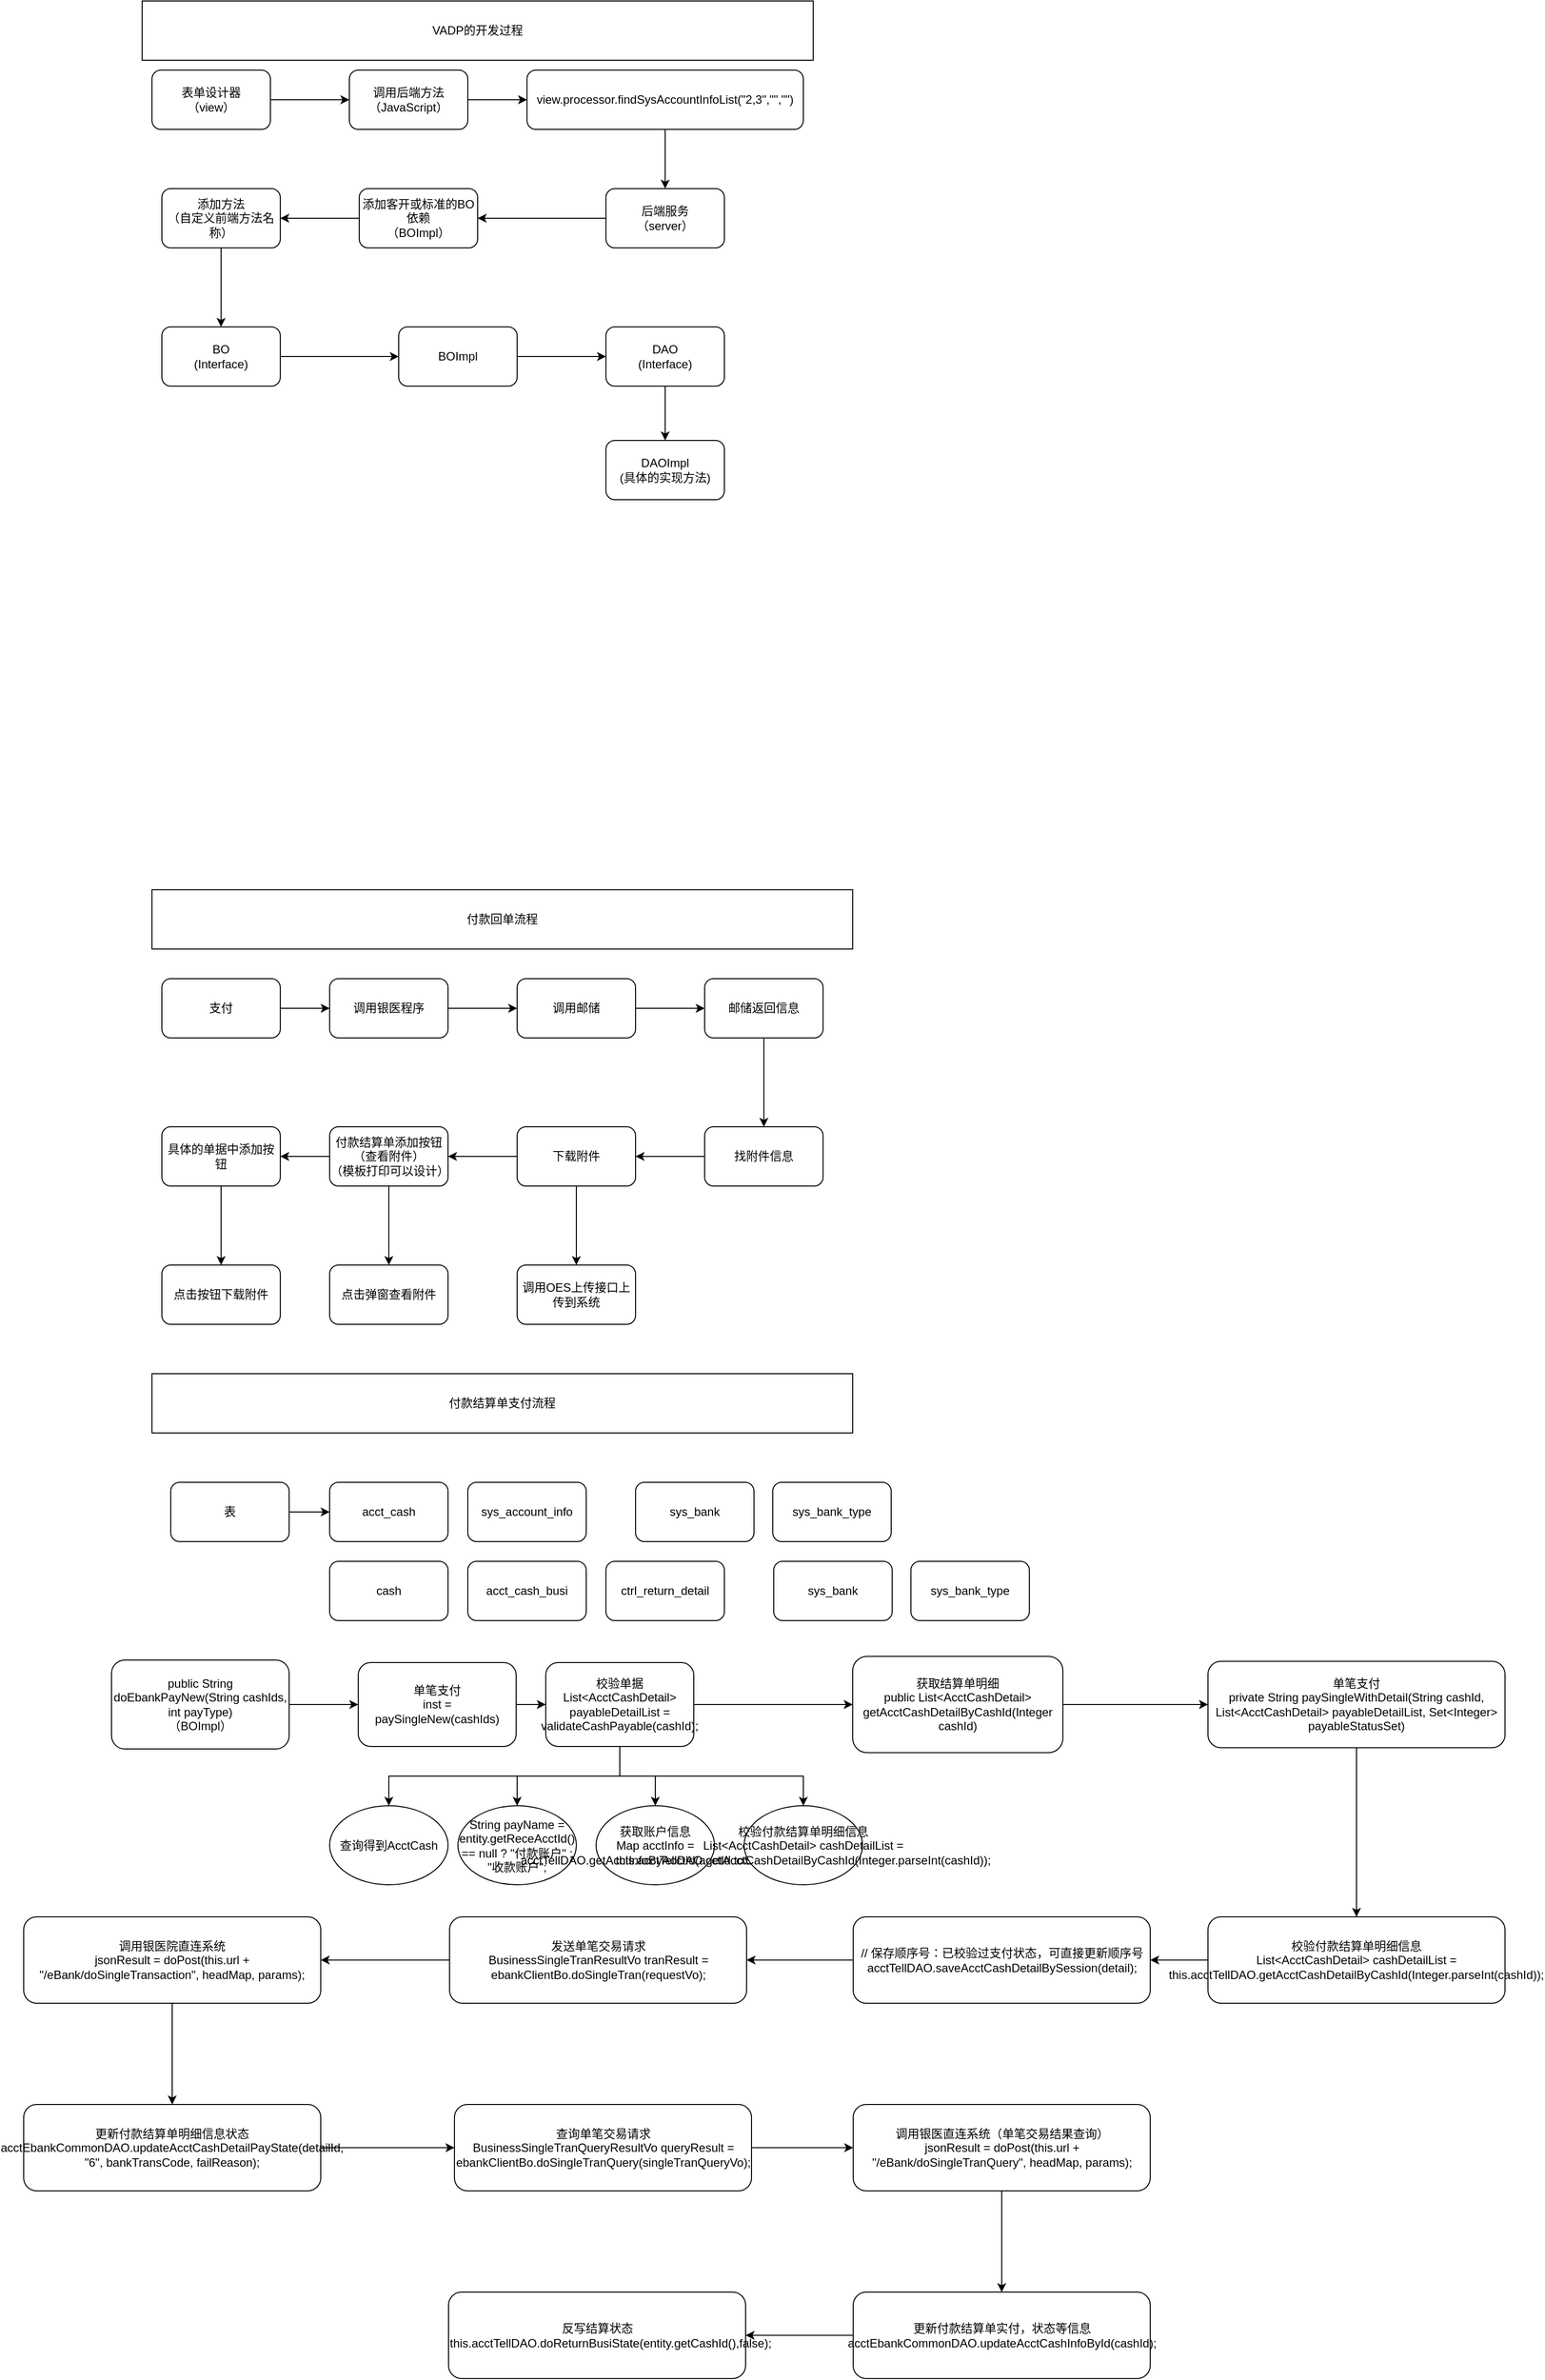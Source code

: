 <mxfile version="27.1.6">
  <diagram name="第 1 页" id="vPlIOLLUKM6bT6ggozFT">
    <mxGraphModel dx="1804" dy="514" grid="1" gridSize="10" guides="1" tooltips="1" connect="1" arrows="1" fold="1" page="1" pageScale="1" pageWidth="827" pageHeight="1169" math="0" shadow="0">
      <root>
        <mxCell id="0" />
        <mxCell id="1" parent="0" />
        <mxCell id="W-skbeQEMJc8F4TyrRdm-3" style="edgeStyle=orthogonalEdgeStyle;rounded=0;orthogonalLoop=1;jettySize=auto;html=1;exitX=1;exitY=0.5;exitDx=0;exitDy=0;entryX=0;entryY=0.5;entryDx=0;entryDy=0;" parent="1" source="W-skbeQEMJc8F4TyrRdm-1" target="W-skbeQEMJc8F4TyrRdm-2" edge="1">
          <mxGeometry relative="1" as="geometry" />
        </mxCell>
        <mxCell id="W-skbeQEMJc8F4TyrRdm-1" value="&lt;div&gt;表单设计器&lt;/div&gt;&lt;div&gt;（&lt;span style=&quot;background-color: transparent; color: light-dark(rgb(0, 0, 0), rgb(255, 255, 255));&quot;&gt;view&lt;/span&gt;&lt;span style=&quot;background-color: transparent; color: light-dark(rgb(0, 0, 0), rgb(255, 255, 255));&quot;&gt;）&lt;/span&gt;&lt;/div&gt;" style="rounded=1;whiteSpace=wrap;html=1;" parent="1" vertex="1">
          <mxGeometry x="60" y="180" width="120" height="60" as="geometry" />
        </mxCell>
        <mxCell id="W-skbeQEMJc8F4TyrRdm-5" style="edgeStyle=orthogonalEdgeStyle;rounded=0;orthogonalLoop=1;jettySize=auto;html=1;exitX=1;exitY=0.5;exitDx=0;exitDy=0;entryX=0;entryY=0.5;entryDx=0;entryDy=0;" parent="1" source="W-skbeQEMJc8F4TyrRdm-2" target="W-skbeQEMJc8F4TyrRdm-4" edge="1">
          <mxGeometry relative="1" as="geometry" />
        </mxCell>
        <mxCell id="W-skbeQEMJc8F4TyrRdm-2" value="&lt;div&gt;调用后端方法&lt;/div&gt;&lt;div&gt;（&lt;span style=&quot;background-color: transparent; color: light-dark(rgb(0, 0, 0), rgb(255, 255, 255));&quot;&gt;JavaScript&lt;/span&gt;&lt;span style=&quot;background-color: transparent; color: light-dark(rgb(0, 0, 0), rgb(255, 255, 255));&quot;&gt;）&lt;/span&gt;&lt;/div&gt;" style="rounded=1;whiteSpace=wrap;html=1;" parent="1" vertex="1">
          <mxGeometry x="260" y="180" width="120" height="60" as="geometry" />
        </mxCell>
        <mxCell id="W-skbeQEMJc8F4TyrRdm-7" style="edgeStyle=orthogonalEdgeStyle;rounded=0;orthogonalLoop=1;jettySize=auto;html=1;exitX=0.5;exitY=1;exitDx=0;exitDy=0;entryX=0.5;entryY=0;entryDx=0;entryDy=0;" parent="1" source="W-skbeQEMJc8F4TyrRdm-4" target="W-skbeQEMJc8F4TyrRdm-6" edge="1">
          <mxGeometry relative="1" as="geometry" />
        </mxCell>
        <mxCell id="W-skbeQEMJc8F4TyrRdm-4" value="view.processor.findSysAccountInfoList(&quot;2,3&quot;,&quot;&quot;,&quot;&quot;)" style="rounded=1;whiteSpace=wrap;html=1;" parent="1" vertex="1">
          <mxGeometry x="440" y="180" width="280" height="60" as="geometry" />
        </mxCell>
        <mxCell id="W-skbeQEMJc8F4TyrRdm-11" style="edgeStyle=orthogonalEdgeStyle;rounded=0;orthogonalLoop=1;jettySize=auto;html=1;exitX=0;exitY=0.5;exitDx=0;exitDy=0;entryX=1;entryY=0.5;entryDx=0;entryDy=0;" parent="1" source="W-skbeQEMJc8F4TyrRdm-6" target="W-skbeQEMJc8F4TyrRdm-10" edge="1">
          <mxGeometry relative="1" as="geometry" />
        </mxCell>
        <mxCell id="W-skbeQEMJc8F4TyrRdm-6" value="后端服务&lt;br&gt;（server）" style="rounded=1;whiteSpace=wrap;html=1;" parent="1" vertex="1">
          <mxGeometry x="520" y="300" width="120" height="60" as="geometry" />
        </mxCell>
        <mxCell id="W-skbeQEMJc8F4TyrRdm-17" style="edgeStyle=orthogonalEdgeStyle;rounded=0;orthogonalLoop=1;jettySize=auto;html=1;exitX=0.5;exitY=1;exitDx=0;exitDy=0;entryX=0.5;entryY=0;entryDx=0;entryDy=0;" parent="1" source="W-skbeQEMJc8F4TyrRdm-8" target="W-skbeQEMJc8F4TyrRdm-13" edge="1">
          <mxGeometry relative="1" as="geometry" />
        </mxCell>
        <mxCell id="W-skbeQEMJc8F4TyrRdm-8" value="添加方法&lt;div&gt;（自定义前端方法名称）&lt;/div&gt;" style="rounded=1;whiteSpace=wrap;html=1;" parent="1" vertex="1">
          <mxGeometry x="70" y="300" width="120" height="60" as="geometry" />
        </mxCell>
        <mxCell id="W-skbeQEMJc8F4TyrRdm-12" style="edgeStyle=orthogonalEdgeStyle;rounded=0;orthogonalLoop=1;jettySize=auto;html=1;exitX=0;exitY=0.5;exitDx=0;exitDy=0;entryX=1;entryY=0.5;entryDx=0;entryDy=0;" parent="1" source="W-skbeQEMJc8F4TyrRdm-10" target="W-skbeQEMJc8F4TyrRdm-8" edge="1">
          <mxGeometry relative="1" as="geometry" />
        </mxCell>
        <mxCell id="W-skbeQEMJc8F4TyrRdm-10" value="添加客开或标准的BO依赖&lt;br&gt;（BOImpl）" style="rounded=1;whiteSpace=wrap;html=1;" parent="1" vertex="1">
          <mxGeometry x="270" y="300" width="120" height="60" as="geometry" />
        </mxCell>
        <mxCell id="W-skbeQEMJc8F4TyrRdm-18" style="edgeStyle=orthogonalEdgeStyle;rounded=0;orthogonalLoop=1;jettySize=auto;html=1;exitX=1;exitY=0.5;exitDx=0;exitDy=0;entryX=0;entryY=0.5;entryDx=0;entryDy=0;" parent="1" source="W-skbeQEMJc8F4TyrRdm-13" target="W-skbeQEMJc8F4TyrRdm-14" edge="1">
          <mxGeometry relative="1" as="geometry" />
        </mxCell>
        <mxCell id="W-skbeQEMJc8F4TyrRdm-13" value="BO&lt;div&gt;(Interface)&lt;/div&gt;" style="rounded=1;whiteSpace=wrap;html=1;" parent="1" vertex="1">
          <mxGeometry x="70" y="440" width="120" height="60" as="geometry" />
        </mxCell>
        <mxCell id="W-skbeQEMJc8F4TyrRdm-19" style="edgeStyle=orthogonalEdgeStyle;rounded=0;orthogonalLoop=1;jettySize=auto;html=1;exitX=1;exitY=0.5;exitDx=0;exitDy=0;entryX=0;entryY=0.5;entryDx=0;entryDy=0;" parent="1" source="W-skbeQEMJc8F4TyrRdm-14" target="W-skbeQEMJc8F4TyrRdm-15" edge="1">
          <mxGeometry relative="1" as="geometry" />
        </mxCell>
        <mxCell id="W-skbeQEMJc8F4TyrRdm-14" value="BOImpl" style="rounded=1;whiteSpace=wrap;html=1;" parent="1" vertex="1">
          <mxGeometry x="310" y="440" width="120" height="60" as="geometry" />
        </mxCell>
        <mxCell id="W-skbeQEMJc8F4TyrRdm-20" style="edgeStyle=orthogonalEdgeStyle;rounded=0;orthogonalLoop=1;jettySize=auto;html=1;exitX=0.5;exitY=1;exitDx=0;exitDy=0;entryX=0.5;entryY=0;entryDx=0;entryDy=0;" parent="1" source="W-skbeQEMJc8F4TyrRdm-15" target="W-skbeQEMJc8F4TyrRdm-16" edge="1">
          <mxGeometry relative="1" as="geometry" />
        </mxCell>
        <mxCell id="W-skbeQEMJc8F4TyrRdm-15" value="DAO&lt;br&gt;&lt;div&gt;(Interface)&lt;/div&gt;" style="rounded=1;whiteSpace=wrap;html=1;" parent="1" vertex="1">
          <mxGeometry x="520" y="440" width="120" height="60" as="geometry" />
        </mxCell>
        <mxCell id="W-skbeQEMJc8F4TyrRdm-16" value="DAOImpl&lt;div&gt;(具体的实现方法)&lt;/div&gt;" style="rounded=1;whiteSpace=wrap;html=1;" parent="1" vertex="1">
          <mxGeometry x="520" y="555" width="120" height="60" as="geometry" />
        </mxCell>
        <mxCell id="W-skbeQEMJc8F4TyrRdm-21" value="VADP的开发过程" style="rounded=0;whiteSpace=wrap;html=1;" parent="1" vertex="1">
          <mxGeometry x="50" y="110" width="680" height="60" as="geometry" />
        </mxCell>
        <mxCell id="W-skbeQEMJc8F4TyrRdm-22" value="付款回单流程" style="rounded=0;whiteSpace=wrap;html=1;" parent="1" vertex="1">
          <mxGeometry x="60" y="1010" width="710" height="60" as="geometry" />
        </mxCell>
        <mxCell id="W-skbeQEMJc8F4TyrRdm-34" style="edgeStyle=orthogonalEdgeStyle;rounded=0;orthogonalLoop=1;jettySize=auto;html=1;exitX=1;exitY=0.5;exitDx=0;exitDy=0;entryX=0;entryY=0.5;entryDx=0;entryDy=0;" parent="1" source="W-skbeQEMJc8F4TyrRdm-23" target="W-skbeQEMJc8F4TyrRdm-24" edge="1">
          <mxGeometry relative="1" as="geometry" />
        </mxCell>
        <mxCell id="W-skbeQEMJc8F4TyrRdm-23" value="支付" style="rounded=1;whiteSpace=wrap;html=1;" parent="1" vertex="1">
          <mxGeometry x="70" y="1100" width="120" height="60" as="geometry" />
        </mxCell>
        <mxCell id="W-skbeQEMJc8F4TyrRdm-35" style="edgeStyle=orthogonalEdgeStyle;rounded=0;orthogonalLoop=1;jettySize=auto;html=1;exitX=1;exitY=0.5;exitDx=0;exitDy=0;entryX=0;entryY=0.5;entryDx=0;entryDy=0;" parent="1" source="W-skbeQEMJc8F4TyrRdm-24" target="W-skbeQEMJc8F4TyrRdm-26" edge="1">
          <mxGeometry relative="1" as="geometry" />
        </mxCell>
        <mxCell id="W-skbeQEMJc8F4TyrRdm-24" value="调用银医程序" style="rounded=1;whiteSpace=wrap;html=1;" parent="1" vertex="1">
          <mxGeometry x="240" y="1100" width="120" height="60" as="geometry" />
        </mxCell>
        <mxCell id="W-skbeQEMJc8F4TyrRdm-33" style="edgeStyle=orthogonalEdgeStyle;rounded=0;orthogonalLoop=1;jettySize=auto;html=1;exitX=0.5;exitY=1;exitDx=0;exitDy=0;" parent="1" source="W-skbeQEMJc8F4TyrRdm-25" target="W-skbeQEMJc8F4TyrRdm-31" edge="1">
          <mxGeometry relative="1" as="geometry" />
        </mxCell>
        <mxCell id="W-skbeQEMJc8F4TyrRdm-25" value="邮储返回信息" style="rounded=1;whiteSpace=wrap;html=1;" parent="1" vertex="1">
          <mxGeometry x="620" y="1100" width="120" height="60" as="geometry" />
        </mxCell>
        <mxCell id="W-skbeQEMJc8F4TyrRdm-36" style="edgeStyle=orthogonalEdgeStyle;rounded=0;orthogonalLoop=1;jettySize=auto;html=1;exitX=1;exitY=0.5;exitDx=0;exitDy=0;" parent="1" source="W-skbeQEMJc8F4TyrRdm-26" target="W-skbeQEMJc8F4TyrRdm-25" edge="1">
          <mxGeometry relative="1" as="geometry" />
        </mxCell>
        <mxCell id="W-skbeQEMJc8F4TyrRdm-26" value="调用邮储" style="rounded=1;whiteSpace=wrap;html=1;" parent="1" vertex="1">
          <mxGeometry x="430" y="1100" width="120" height="60" as="geometry" />
        </mxCell>
        <mxCell id="W-skbeQEMJc8F4TyrRdm-42" style="edgeStyle=orthogonalEdgeStyle;rounded=0;orthogonalLoop=1;jettySize=auto;html=1;exitX=0.5;exitY=1;exitDx=0;exitDy=0;" parent="1" source="W-skbeQEMJc8F4TyrRdm-29" target="W-skbeQEMJc8F4TyrRdm-40" edge="1">
          <mxGeometry relative="1" as="geometry" />
        </mxCell>
        <mxCell id="W-skbeQEMJc8F4TyrRdm-29" value="具体的单据中添加按钮" style="rounded=1;whiteSpace=wrap;html=1;" parent="1" vertex="1">
          <mxGeometry x="70" y="1250" width="120" height="60" as="geometry" />
        </mxCell>
        <mxCell id="W-skbeQEMJc8F4TyrRdm-39" style="edgeStyle=orthogonalEdgeStyle;rounded=0;orthogonalLoop=1;jettySize=auto;html=1;exitX=0;exitY=0.5;exitDx=0;exitDy=0;" parent="1" source="W-skbeQEMJc8F4TyrRdm-30" target="W-skbeQEMJc8F4TyrRdm-29" edge="1">
          <mxGeometry relative="1" as="geometry" />
        </mxCell>
        <mxCell id="W-skbeQEMJc8F4TyrRdm-45" style="edgeStyle=orthogonalEdgeStyle;rounded=0;orthogonalLoop=1;jettySize=auto;html=1;exitX=0.5;exitY=1;exitDx=0;exitDy=0;" parent="1" source="W-skbeQEMJc8F4TyrRdm-30" target="W-skbeQEMJc8F4TyrRdm-44" edge="1">
          <mxGeometry relative="1" as="geometry" />
        </mxCell>
        <mxCell id="W-skbeQEMJc8F4TyrRdm-30" value="付款结算单添加按钮（查看附件）&lt;div&gt;（模板打印可以设计）&lt;/div&gt;" style="rounded=1;whiteSpace=wrap;html=1;" parent="1" vertex="1">
          <mxGeometry x="240" y="1250" width="120" height="60" as="geometry" />
        </mxCell>
        <mxCell id="W-skbeQEMJc8F4TyrRdm-37" style="edgeStyle=orthogonalEdgeStyle;rounded=0;orthogonalLoop=1;jettySize=auto;html=1;exitX=0;exitY=0.5;exitDx=0;exitDy=0;entryX=1;entryY=0.5;entryDx=0;entryDy=0;" parent="1" source="W-skbeQEMJc8F4TyrRdm-31" target="W-skbeQEMJc8F4TyrRdm-32" edge="1">
          <mxGeometry relative="1" as="geometry" />
        </mxCell>
        <mxCell id="W-skbeQEMJc8F4TyrRdm-31" value="找附件信息" style="rounded=1;whiteSpace=wrap;html=1;" parent="1" vertex="1">
          <mxGeometry x="620" y="1250" width="120" height="60" as="geometry" />
        </mxCell>
        <mxCell id="W-skbeQEMJc8F4TyrRdm-38" style="edgeStyle=orthogonalEdgeStyle;rounded=0;orthogonalLoop=1;jettySize=auto;html=1;exitX=0;exitY=0.5;exitDx=0;exitDy=0;" parent="1" source="W-skbeQEMJc8F4TyrRdm-32" target="W-skbeQEMJc8F4TyrRdm-30" edge="1">
          <mxGeometry relative="1" as="geometry" />
        </mxCell>
        <mxCell id="W-skbeQEMJc8F4TyrRdm-47" style="edgeStyle=orthogonalEdgeStyle;rounded=0;orthogonalLoop=1;jettySize=auto;html=1;exitX=0.5;exitY=1;exitDx=0;exitDy=0;" parent="1" source="W-skbeQEMJc8F4TyrRdm-32" target="W-skbeQEMJc8F4TyrRdm-46" edge="1">
          <mxGeometry relative="1" as="geometry" />
        </mxCell>
        <mxCell id="W-skbeQEMJc8F4TyrRdm-32" value="下载附件" style="rounded=1;whiteSpace=wrap;html=1;" parent="1" vertex="1">
          <mxGeometry x="430" y="1250" width="120" height="60" as="geometry" />
        </mxCell>
        <mxCell id="W-skbeQEMJc8F4TyrRdm-40" value="点击按钮下载附件" style="rounded=1;whiteSpace=wrap;html=1;" parent="1" vertex="1">
          <mxGeometry x="70" y="1390" width="120" height="60" as="geometry" />
        </mxCell>
        <mxCell id="W-skbeQEMJc8F4TyrRdm-44" value="点击弹窗查看附件" style="rounded=1;whiteSpace=wrap;html=1;" parent="1" vertex="1">
          <mxGeometry x="240" y="1390" width="120" height="60" as="geometry" />
        </mxCell>
        <mxCell id="W-skbeQEMJc8F4TyrRdm-46" value="调用OES上传接口上传到系统" style="rounded=1;whiteSpace=wrap;html=1;" parent="1" vertex="1">
          <mxGeometry x="430" y="1390" width="120" height="60" as="geometry" />
        </mxCell>
        <mxCell id="bUvj8TGviZVEhVeKmZVO-1" value="付款结算单支付流程" style="rounded=0;whiteSpace=wrap;html=1;" vertex="1" parent="1">
          <mxGeometry x="60" y="1500" width="710" height="60" as="geometry" />
        </mxCell>
        <mxCell id="bUvj8TGviZVEhVeKmZVO-6" style="edgeStyle=orthogonalEdgeStyle;rounded=0;orthogonalLoop=1;jettySize=auto;html=1;exitX=1;exitY=0.5;exitDx=0;exitDy=0;" edge="1" parent="1" source="bUvj8TGviZVEhVeKmZVO-2" target="bUvj8TGviZVEhVeKmZVO-3">
          <mxGeometry relative="1" as="geometry" />
        </mxCell>
        <mxCell id="bUvj8TGviZVEhVeKmZVO-2" value="public String doEbankPayNew(String cashIds, int payType)&lt;div&gt;（BOImpl）&lt;/div&gt;" style="rounded=1;whiteSpace=wrap;html=1;" vertex="1" parent="1">
          <mxGeometry x="19" y="1790" width="180" height="90" as="geometry" />
        </mxCell>
        <mxCell id="bUvj8TGviZVEhVeKmZVO-7" value="" style="edgeStyle=orthogonalEdgeStyle;rounded=0;orthogonalLoop=1;jettySize=auto;html=1;" edge="1" parent="1" source="bUvj8TGviZVEhVeKmZVO-3" target="bUvj8TGviZVEhVeKmZVO-4">
          <mxGeometry relative="1" as="geometry" />
        </mxCell>
        <mxCell id="bUvj8TGviZVEhVeKmZVO-3" value="&lt;div&gt;单笔支付&lt;/div&gt;inst = paySingleNew(cashIds)" style="rounded=1;whiteSpace=wrap;html=1;" vertex="1" parent="1">
          <mxGeometry x="269" y="1792.5" width="160" height="85" as="geometry" />
        </mxCell>
        <mxCell id="bUvj8TGviZVEhVeKmZVO-12" style="edgeStyle=orthogonalEdgeStyle;rounded=0;orthogonalLoop=1;jettySize=auto;html=1;exitX=0.5;exitY=1;exitDx=0;exitDy=0;entryX=0.5;entryY=0;entryDx=0;entryDy=0;" edge="1" parent="1" source="bUvj8TGviZVEhVeKmZVO-4" target="bUvj8TGviZVEhVeKmZVO-11">
          <mxGeometry relative="1" as="geometry" />
        </mxCell>
        <mxCell id="bUvj8TGviZVEhVeKmZVO-17" style="edgeStyle=orthogonalEdgeStyle;rounded=0;orthogonalLoop=1;jettySize=auto;html=1;exitX=0.5;exitY=1;exitDx=0;exitDy=0;entryX=0.5;entryY=0;entryDx=0;entryDy=0;" edge="1" parent="1" source="bUvj8TGviZVEhVeKmZVO-4" target="bUvj8TGviZVEhVeKmZVO-16">
          <mxGeometry relative="1" as="geometry" />
        </mxCell>
        <mxCell id="bUvj8TGviZVEhVeKmZVO-26" style="edgeStyle=orthogonalEdgeStyle;rounded=0;orthogonalLoop=1;jettySize=auto;html=1;exitX=0.5;exitY=1;exitDx=0;exitDy=0;entryX=0.5;entryY=0;entryDx=0;entryDy=0;" edge="1" parent="1" source="bUvj8TGviZVEhVeKmZVO-4" target="bUvj8TGviZVEhVeKmZVO-25">
          <mxGeometry relative="1" as="geometry" />
        </mxCell>
        <mxCell id="bUvj8TGviZVEhVeKmZVO-28" style="edgeStyle=orthogonalEdgeStyle;rounded=0;orthogonalLoop=1;jettySize=auto;html=1;exitX=0.5;exitY=1;exitDx=0;exitDy=0;" edge="1" parent="1" source="bUvj8TGviZVEhVeKmZVO-4" target="bUvj8TGviZVEhVeKmZVO-27">
          <mxGeometry relative="1" as="geometry" />
        </mxCell>
        <mxCell id="bUvj8TGviZVEhVeKmZVO-30" style="edgeStyle=orthogonalEdgeStyle;rounded=0;orthogonalLoop=1;jettySize=auto;html=1;exitX=1;exitY=0.5;exitDx=0;exitDy=0;" edge="1" parent="1" source="bUvj8TGviZVEhVeKmZVO-4" target="bUvj8TGviZVEhVeKmZVO-29">
          <mxGeometry relative="1" as="geometry" />
        </mxCell>
        <mxCell id="bUvj8TGviZVEhVeKmZVO-4" value="&lt;div&gt;校验单据&lt;/div&gt;List&amp;lt;AcctCashDetail&amp;gt; payableDetailList = validateCashPayable(cashId);" style="rounded=1;whiteSpace=wrap;html=1;" vertex="1" parent="1">
          <mxGeometry x="459" y="1792.5" width="150" height="85" as="geometry" />
        </mxCell>
        <mxCell id="bUvj8TGviZVEhVeKmZVO-24" style="edgeStyle=orthogonalEdgeStyle;rounded=0;orthogonalLoop=1;jettySize=auto;html=1;exitX=0.5;exitY=1;exitDx=0;exitDy=0;entryX=0.5;entryY=0;entryDx=0;entryDy=0;" edge="1" parent="1" source="bUvj8TGviZVEhVeKmZVO-5" target="bUvj8TGviZVEhVeKmZVO-22">
          <mxGeometry relative="1" as="geometry" />
        </mxCell>
        <mxCell id="bUvj8TGviZVEhVeKmZVO-5" value="单笔支付&lt;div&gt;private String paySingleWithDetail(String cashId, List&amp;lt;AcctCashDetail&amp;gt; payableDetailList, Set&amp;lt;Integer&amp;gt; payableStatusSet)&lt;/div&gt;" style="rounded=1;whiteSpace=wrap;html=1;" vertex="1" parent="1">
          <mxGeometry x="1130" y="1791.25" width="301" height="87.5" as="geometry" />
        </mxCell>
        <mxCell id="bUvj8TGviZVEhVeKmZVO-11" value="查询得到AcctCash" style="ellipse;whiteSpace=wrap;html=1;" vertex="1" parent="1">
          <mxGeometry x="240" y="1937.5" width="120" height="80" as="geometry" />
        </mxCell>
        <mxCell id="bUvj8TGviZVEhVeKmZVO-15" style="edgeStyle=orthogonalEdgeStyle;rounded=0;orthogonalLoop=1;jettySize=auto;html=1;exitX=1;exitY=0.5;exitDx=0;exitDy=0;entryX=0;entryY=0.5;entryDx=0;entryDy=0;" edge="1" parent="1" source="bUvj8TGviZVEhVeKmZVO-13" target="bUvj8TGviZVEhVeKmZVO-14">
          <mxGeometry relative="1" as="geometry" />
        </mxCell>
        <mxCell id="bUvj8TGviZVEhVeKmZVO-13" value="表" style="rounded=1;whiteSpace=wrap;html=1;" vertex="1" parent="1">
          <mxGeometry x="79" y="1610" width="120" height="60" as="geometry" />
        </mxCell>
        <mxCell id="bUvj8TGviZVEhVeKmZVO-14" value="acct_cash" style="rounded=1;whiteSpace=wrap;html=1;" vertex="1" parent="1">
          <mxGeometry x="240" y="1610" width="120" height="60" as="geometry" />
        </mxCell>
        <mxCell id="bUvj8TGviZVEhVeKmZVO-16" value="String payName = entity.getReceAcctId() == null ? &quot;付款账户&quot; : &quot;收款账户&quot;;" style="ellipse;whiteSpace=wrap;html=1;" vertex="1" parent="1">
          <mxGeometry x="370" y="1937.5" width="120" height="80" as="geometry" />
        </mxCell>
        <mxCell id="bUvj8TGviZVEhVeKmZVO-18" value="sys_account_info" style="rounded=1;whiteSpace=wrap;html=1;" vertex="1" parent="1">
          <mxGeometry x="380" y="1610" width="120" height="60" as="geometry" />
        </mxCell>
        <mxCell id="bUvj8TGviZVEhVeKmZVO-19" value="sys_bank" style="rounded=1;whiteSpace=wrap;html=1;" vertex="1" parent="1">
          <mxGeometry x="550" y="1610" width="120" height="60" as="geometry" />
        </mxCell>
        <mxCell id="bUvj8TGviZVEhVeKmZVO-20" value="sys_bank_type" style="rounded=1;whiteSpace=wrap;html=1;" vertex="1" parent="1">
          <mxGeometry x="689" y="1610" width="120" height="60" as="geometry" />
        </mxCell>
        <mxCell id="bUvj8TGviZVEhVeKmZVO-21" value="cash" style="rounded=1;whiteSpace=wrap;html=1;" vertex="1" parent="1">
          <mxGeometry x="240" y="1690" width="120" height="60" as="geometry" />
        </mxCell>
        <mxCell id="bUvj8TGviZVEhVeKmZVO-55" style="edgeStyle=orthogonalEdgeStyle;rounded=0;orthogonalLoop=1;jettySize=auto;html=1;exitX=0;exitY=0.5;exitDx=0;exitDy=0;entryX=1;entryY=0.5;entryDx=0;entryDy=0;" edge="1" parent="1" source="bUvj8TGviZVEhVeKmZVO-22" target="bUvj8TGviZVEhVeKmZVO-32">
          <mxGeometry relative="1" as="geometry" />
        </mxCell>
        <mxCell id="bUvj8TGviZVEhVeKmZVO-22" value="校验付款结算单明细信息&lt;div&gt;List&amp;lt;AcctCashDetail&amp;gt; cashDetailList = this.acctTellDAO.getAcctCashDetailByCashId(Integer.parseInt(cashId));&lt;/div&gt;" style="rounded=1;whiteSpace=wrap;html=1;" vertex="1" parent="1">
          <mxGeometry x="1130" y="2050" width="301" height="87.5" as="geometry" />
        </mxCell>
        <mxCell id="bUvj8TGviZVEhVeKmZVO-25" value="&lt;div&gt;获取账户信息&lt;/div&gt;Map acctInfo = acctTellDAO.getAcctInfoByAcctId(acctId.toString());" style="ellipse;whiteSpace=wrap;html=1;" vertex="1" parent="1">
          <mxGeometry x="510" y="1937.5" width="120" height="80" as="geometry" />
        </mxCell>
        <mxCell id="bUvj8TGviZVEhVeKmZVO-27" value="校验付款结算单明细信息&lt;div&gt;List&amp;lt;AcctCashDetail&amp;gt; cashDetailList = this.acctTellDAO.getAcctCashDetailByCashId(Integer.parseInt(cashId));&lt;/div&gt;" style="ellipse;whiteSpace=wrap;html=1;" vertex="1" parent="1">
          <mxGeometry x="660" y="1937.5" width="120" height="80" as="geometry" />
        </mxCell>
        <mxCell id="bUvj8TGviZVEhVeKmZVO-31" style="edgeStyle=orthogonalEdgeStyle;rounded=0;orthogonalLoop=1;jettySize=auto;html=1;exitX=1;exitY=0.5;exitDx=0;exitDy=0;entryX=0;entryY=0.5;entryDx=0;entryDy=0;" edge="1" parent="1" source="bUvj8TGviZVEhVeKmZVO-29" target="bUvj8TGviZVEhVeKmZVO-5">
          <mxGeometry relative="1" as="geometry" />
        </mxCell>
        <mxCell id="bUvj8TGviZVEhVeKmZVO-29" value="获取结算单明细&lt;div&gt;public List&amp;lt;AcctCashDetail&amp;gt; getAcctCashDetailByCashId(Integer cashId)&lt;/div&gt;" style="rounded=1;whiteSpace=wrap;html=1;" vertex="1" parent="1">
          <mxGeometry x="770" y="1786.25" width="213" height="97.5" as="geometry" />
        </mxCell>
        <mxCell id="bUvj8TGviZVEhVeKmZVO-36" style="edgeStyle=orthogonalEdgeStyle;rounded=0;orthogonalLoop=1;jettySize=auto;html=1;exitX=0;exitY=0.5;exitDx=0;exitDy=0;entryX=1;entryY=0.5;entryDx=0;entryDy=0;" edge="1" parent="1" source="bUvj8TGviZVEhVeKmZVO-32" target="bUvj8TGviZVEhVeKmZVO-33">
          <mxGeometry relative="1" as="geometry" />
        </mxCell>
        <mxCell id="bUvj8TGviZVEhVeKmZVO-32" value="// 保存顺序号：已校验过支付状态，可直接更新顺序号&lt;div&gt;acctTellDAO.saveAcctCashDetailBySession(detail);&lt;/div&gt;" style="rounded=1;whiteSpace=wrap;html=1;" vertex="1" parent="1">
          <mxGeometry x="770.5" y="2050" width="301" height="87.5" as="geometry" />
        </mxCell>
        <mxCell id="bUvj8TGviZVEhVeKmZVO-38" style="edgeStyle=orthogonalEdgeStyle;rounded=0;orthogonalLoop=1;jettySize=auto;html=1;exitX=0;exitY=0.5;exitDx=0;exitDy=0;" edge="1" parent="1" source="bUvj8TGviZVEhVeKmZVO-33" target="bUvj8TGviZVEhVeKmZVO-37">
          <mxGeometry relative="1" as="geometry" />
        </mxCell>
        <mxCell id="bUvj8TGviZVEhVeKmZVO-33" value="发送单笔交易请求&lt;div&gt;BusinessSingleTranResultVo tranResult = ebankClientBo.doSingleTran(requestVo);&lt;/div&gt;" style="rounded=1;whiteSpace=wrap;html=1;" vertex="1" parent="1">
          <mxGeometry x="361.5" y="2050" width="301" height="87.5" as="geometry" />
        </mxCell>
        <mxCell id="bUvj8TGviZVEhVeKmZVO-40" style="edgeStyle=orthogonalEdgeStyle;rounded=0;orthogonalLoop=1;jettySize=auto;html=1;exitX=0.5;exitY=1;exitDx=0;exitDy=0;entryX=0.5;entryY=0;entryDx=0;entryDy=0;" edge="1" parent="1" source="bUvj8TGviZVEhVeKmZVO-37" target="bUvj8TGviZVEhVeKmZVO-39">
          <mxGeometry relative="1" as="geometry" />
        </mxCell>
        <mxCell id="bUvj8TGviZVEhVeKmZVO-37" value="调用银医院直连系统&lt;br&gt;&lt;div&gt;jsonResult = doPost(this.url + &quot;/eBank/doSingleTransaction&quot;, headMap, params);&lt;/div&gt;" style="rounded=1;whiteSpace=wrap;html=1;" vertex="1" parent="1">
          <mxGeometry x="-70" y="2050" width="301" height="87.5" as="geometry" />
        </mxCell>
        <mxCell id="bUvj8TGviZVEhVeKmZVO-43" style="edgeStyle=orthogonalEdgeStyle;rounded=0;orthogonalLoop=1;jettySize=auto;html=1;exitX=1;exitY=0.5;exitDx=0;exitDy=0;" edge="1" parent="1" source="bUvj8TGviZVEhVeKmZVO-39" target="bUvj8TGviZVEhVeKmZVO-41">
          <mxGeometry relative="1" as="geometry" />
        </mxCell>
        <mxCell id="bUvj8TGviZVEhVeKmZVO-39" value="更新付款结算单明细信息状态&lt;div&gt;acctEbankCommonDAO.updateAcctCashDetailPayState(detailId, &quot;6&quot;, bankTransCode, failReason);&lt;/div&gt;" style="rounded=1;whiteSpace=wrap;html=1;" vertex="1" parent="1">
          <mxGeometry x="-70" y="2240" width="301" height="87.5" as="geometry" />
        </mxCell>
        <mxCell id="bUvj8TGviZVEhVeKmZVO-44" style="edgeStyle=orthogonalEdgeStyle;rounded=0;orthogonalLoop=1;jettySize=auto;html=1;exitX=1;exitY=0.5;exitDx=0;exitDy=0;entryX=0;entryY=0.5;entryDx=0;entryDy=0;" edge="1" parent="1" source="bUvj8TGviZVEhVeKmZVO-41" target="bUvj8TGviZVEhVeKmZVO-42">
          <mxGeometry relative="1" as="geometry" />
        </mxCell>
        <mxCell id="bUvj8TGviZVEhVeKmZVO-41" value="查询单笔交易请求&lt;div&gt;BusinessSingleTranQueryResultVo queryResult = ebankClientBo.doSingleTranQuery(singleTranQueryVo);&lt;/div&gt;" style="rounded=1;whiteSpace=wrap;html=1;" vertex="1" parent="1">
          <mxGeometry x="366.5" y="2240" width="301" height="87.5" as="geometry" />
        </mxCell>
        <mxCell id="bUvj8TGviZVEhVeKmZVO-48" style="edgeStyle=orthogonalEdgeStyle;rounded=0;orthogonalLoop=1;jettySize=auto;html=1;exitX=0.5;exitY=1;exitDx=0;exitDy=0;" edge="1" parent="1" source="bUvj8TGviZVEhVeKmZVO-42" target="bUvj8TGviZVEhVeKmZVO-45">
          <mxGeometry relative="1" as="geometry" />
        </mxCell>
        <mxCell id="bUvj8TGviZVEhVeKmZVO-42" value="调用银医直连系统（单笔交易结果查询）&lt;div&gt;jsonResult = doPost(this.url + &quot;/eBank/doSingleTranQuery&quot;, headMap, params);&lt;/div&gt;" style="rounded=1;whiteSpace=wrap;html=1;" vertex="1" parent="1">
          <mxGeometry x="770.5" y="2240" width="301" height="87.5" as="geometry" />
        </mxCell>
        <mxCell id="bUvj8TGviZVEhVeKmZVO-49" style="edgeStyle=orthogonalEdgeStyle;rounded=0;orthogonalLoop=1;jettySize=auto;html=1;" edge="1" parent="1" source="bUvj8TGviZVEhVeKmZVO-45" target="bUvj8TGviZVEhVeKmZVO-46">
          <mxGeometry relative="1" as="geometry" />
        </mxCell>
        <mxCell id="bUvj8TGviZVEhVeKmZVO-45" value="更新付款结算单实付，状态等信息&lt;div&gt;acctEbankCommonDAO.updateAcctCashInfoById(cashId);&lt;/div&gt;" style="rounded=1;whiteSpace=wrap;html=1;" vertex="1" parent="1">
          <mxGeometry x="770.5" y="2430" width="301" height="87.5" as="geometry" />
        </mxCell>
        <mxCell id="bUvj8TGviZVEhVeKmZVO-46" value="&lt;div&gt;反写结算状态&lt;/div&gt;&lt;div&gt;&lt;span style=&quot;white-space: normal;&quot;&gt;&lt;span style=&quot;white-space:pre&quot;&gt;&#x9;&lt;/span&gt;this.acctTellDAO.doReturnBusiState(entity.getCashId(),false);&lt;/span&gt;&lt;/div&gt;" style="rounded=1;whiteSpace=wrap;html=1;" vertex="1" parent="1">
          <mxGeometry x="360.5" y="2430" width="301" height="87.5" as="geometry" />
        </mxCell>
        <mxCell id="bUvj8TGviZVEhVeKmZVO-50" value="acct_cash_busi" style="rounded=1;whiteSpace=wrap;html=1;" vertex="1" parent="1">
          <mxGeometry x="380" y="1690" width="120" height="60" as="geometry" />
        </mxCell>
        <mxCell id="bUvj8TGviZVEhVeKmZVO-51" value="ctrl_return_detail" style="rounded=1;whiteSpace=wrap;html=1;" vertex="1" parent="1">
          <mxGeometry x="520" y="1690" width="120" height="60" as="geometry" />
        </mxCell>
        <mxCell id="bUvj8TGviZVEhVeKmZVO-52" value="sys_bank" style="rounded=1;whiteSpace=wrap;html=1;" vertex="1" parent="1">
          <mxGeometry x="690" y="1690" width="120" height="60" as="geometry" />
        </mxCell>
        <mxCell id="bUvj8TGviZVEhVeKmZVO-53" value="sys_bank_type" style="rounded=1;whiteSpace=wrap;html=1;" vertex="1" parent="1">
          <mxGeometry x="829" y="1690" width="120" height="60" as="geometry" />
        </mxCell>
      </root>
    </mxGraphModel>
  </diagram>
</mxfile>
